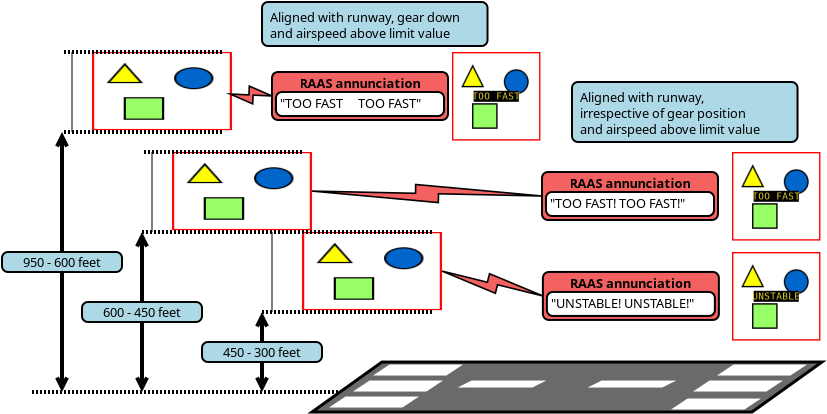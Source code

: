 <?xml version="1.0" encoding="UTF-8"?>
<dia:diagram xmlns:dia="http://www.lysator.liu.se/~alla/dia/">
  <dia:layer name="Background" visible="true" active="true">
    <dia:object type="Standard - Image" version="0" id="O0">
      <dia:attribute name="obj_pos">
        <dia:point val="22,25.5"/>
      </dia:attribute>
      <dia:attribute name="obj_bb">
        <dia:rectangle val="21.9,25.4;29.1,29.508"/>
      </dia:attribute>
      <dia:attribute name="elem_corner">
        <dia:point val="22,25.5"/>
      </dia:attribute>
      <dia:attribute name="elem_width">
        <dia:real val="7"/>
      </dia:attribute>
      <dia:attribute name="elem_height">
        <dia:real val="3.908"/>
      </dia:attribute>
      <dia:attribute name="border_width">
        <dia:real val="0.2"/>
      </dia:attribute>
      <dia:attribute name="line_style">
        <dia:enum val="1"/>
      </dia:attribute>
      <dia:attribute name="draw_border">
        <dia:boolean val="false"/>
      </dia:attribute>
      <dia:attribute name="keep_aspect">
        <dia:boolean val="true"/>
      </dia:attribute>
      <dia:attribute name="file">
        <dia:string>#airplane_landing.png#</dia:string>
      </dia:attribute>
    </dia:object>
    <dia:object type="Network - WAN Link" version="1" id="O1">
      <dia:attribute name="obj_pos">
        <dia:point val="29,27.454"/>
      </dia:attribute>
      <dia:attribute name="obj_bb">
        <dia:rectangle val="29,27.454;34.044,28.698"/>
      </dia:attribute>
      <dia:attribute name="conn_endpoints">
        <dia:point val="29,27.454"/>
        <dia:point val="34.044,28.698"/>
      </dia:attribute>
      <dia:attribute name="width">
        <dia:real val="1"/>
      </dia:attribute>
      <dia:attribute name="line_color">
        <dia:color val="#000000"/>
      </dia:attribute>
      <dia:attribute name="fill_color">
        <dia:color val="#f46161"/>
      </dia:attribute>
      <dia:connections>
        <dia:connection handle="0" to="O0" connection="4"/>
        <dia:connection handle="1" to="O25" connection="3"/>
      </dia:connections>
    </dia:object>
    <dia:object type="Standard - Line" version="0" id="O2">
      <dia:attribute name="obj_pos">
        <dia:point val="28.5,29.5"/>
      </dia:attribute>
      <dia:attribute name="obj_bb">
        <dia:rectangle val="19.9,29.4;28.6,29.6"/>
      </dia:attribute>
      <dia:attribute name="conn_endpoints">
        <dia:point val="28.5,29.5"/>
        <dia:point val="20,29.5"/>
      </dia:attribute>
      <dia:attribute name="numcp">
        <dia:int val="1"/>
      </dia:attribute>
      <dia:attribute name="line_width">
        <dia:real val="0.2"/>
      </dia:attribute>
      <dia:attribute name="line_style">
        <dia:enum val="4"/>
      </dia:attribute>
    </dia:object>
    <dia:object type="Standard - Line" version="0" id="O3">
      <dia:attribute name="obj_pos">
        <dia:point val="24,33.5"/>
      </dia:attribute>
      <dia:attribute name="obj_bb">
        <dia:rectangle val="8.4,33.4;24.1,33.6"/>
      </dia:attribute>
      <dia:attribute name="conn_endpoints">
        <dia:point val="24,33.5"/>
        <dia:point val="8.5,33.5"/>
      </dia:attribute>
      <dia:attribute name="numcp">
        <dia:int val="1"/>
      </dia:attribute>
      <dia:attribute name="line_width">
        <dia:real val="0.2"/>
      </dia:attribute>
      <dia:attribute name="line_style">
        <dia:enum val="4"/>
      </dia:attribute>
    </dia:object>
    <dia:object type="Standard - Line" version="0" id="O4">
      <dia:attribute name="obj_pos">
        <dia:point val="20,29.5"/>
      </dia:attribute>
      <dia:attribute name="obj_bb">
        <dia:rectangle val="19.588,29.4;20.412,33.6"/>
      </dia:attribute>
      <dia:attribute name="conn_endpoints">
        <dia:point val="20,29.5"/>
        <dia:point val="20,33.5"/>
      </dia:attribute>
      <dia:attribute name="numcp">
        <dia:int val="1"/>
      </dia:attribute>
      <dia:attribute name="line_width">
        <dia:real val="0.2"/>
      </dia:attribute>
      <dia:attribute name="start_arrow">
        <dia:enum val="1"/>
      </dia:attribute>
      <dia:attribute name="start_arrow_length">
        <dia:real val="0.5"/>
      </dia:attribute>
      <dia:attribute name="start_arrow_width">
        <dia:real val="0.5"/>
      </dia:attribute>
      <dia:attribute name="end_arrow">
        <dia:enum val="1"/>
      </dia:attribute>
      <dia:attribute name="end_arrow_length">
        <dia:real val="0.5"/>
      </dia:attribute>
      <dia:attribute name="end_arrow_width">
        <dia:real val="0.5"/>
      </dia:attribute>
    </dia:object>
    <dia:object type="Standard - Line" version="0" id="O5">
      <dia:attribute name="obj_pos">
        <dia:point val="28.5,25.5"/>
      </dia:attribute>
      <dia:attribute name="obj_bb">
        <dia:rectangle val="13.9,25.4;28.6,25.6"/>
      </dia:attribute>
      <dia:attribute name="conn_endpoints">
        <dia:point val="28.5,25.5"/>
        <dia:point val="14,25.5"/>
      </dia:attribute>
      <dia:attribute name="numcp">
        <dia:int val="1"/>
      </dia:attribute>
      <dia:attribute name="line_width">
        <dia:real val="0.2"/>
      </dia:attribute>
      <dia:attribute name="line_style">
        <dia:enum val="4"/>
      </dia:attribute>
    </dia:object>
    <dia:object type="Standard - Line" version="0" id="O6">
      <dia:attribute name="obj_pos">
        <dia:point val="20.5,25.5"/>
      </dia:attribute>
      <dia:attribute name="obj_bb">
        <dia:rectangle val="20.475,25.475;20.525,29.525"/>
      </dia:attribute>
      <dia:attribute name="conn_endpoints">
        <dia:point val="20.5,25.5"/>
        <dia:point val="20.5,29.5"/>
      </dia:attribute>
      <dia:attribute name="numcp">
        <dia:int val="1"/>
      </dia:attribute>
      <dia:attribute name="line_width">
        <dia:real val="0.05"/>
      </dia:attribute>
    </dia:object>
    <dia:object type="Standard - Image" version="0" id="O7">
      <dia:attribute name="obj_pos">
        <dia:point val="15.5,21.5"/>
      </dia:attribute>
      <dia:attribute name="obj_bb">
        <dia:rectangle val="15.4,21.4;22.6,25.508"/>
      </dia:attribute>
      <dia:attribute name="elem_corner">
        <dia:point val="15.5,21.5"/>
      </dia:attribute>
      <dia:attribute name="elem_width">
        <dia:real val="7"/>
      </dia:attribute>
      <dia:attribute name="elem_height">
        <dia:real val="3.908"/>
      </dia:attribute>
      <dia:attribute name="border_width">
        <dia:real val="0.2"/>
      </dia:attribute>
      <dia:attribute name="line_style">
        <dia:enum val="1"/>
      </dia:attribute>
      <dia:attribute name="dashlength">
        <dia:real val="0"/>
      </dia:attribute>
      <dia:attribute name="draw_border">
        <dia:boolean val="false"/>
      </dia:attribute>
      <dia:attribute name="keep_aspect">
        <dia:boolean val="true"/>
      </dia:attribute>
      <dia:attribute name="file">
        <dia:string>#airplane_landing.png#</dia:string>
      </dia:attribute>
    </dia:object>
    <dia:object type="Standard - Line" version="0" id="O8">
      <dia:attribute name="obj_pos">
        <dia:point val="22,21.5"/>
      </dia:attribute>
      <dia:attribute name="obj_bb">
        <dia:rectangle val="13.9,21.4;22.1,21.6"/>
      </dia:attribute>
      <dia:attribute name="conn_endpoints">
        <dia:point val="22,21.5"/>
        <dia:point val="14,21.5"/>
      </dia:attribute>
      <dia:attribute name="numcp">
        <dia:int val="1"/>
      </dia:attribute>
      <dia:attribute name="line_width">
        <dia:real val="0.2"/>
      </dia:attribute>
      <dia:attribute name="line_style">
        <dia:enum val="4"/>
      </dia:attribute>
    </dia:object>
    <dia:object type="Standard - Line" version="0" id="O9">
      <dia:attribute name="obj_pos">
        <dia:point val="14,25.5"/>
      </dia:attribute>
      <dia:attribute name="obj_bb">
        <dia:rectangle val="13.588,25.4;14.412,33.6"/>
      </dia:attribute>
      <dia:attribute name="conn_endpoints">
        <dia:point val="14,25.5"/>
        <dia:point val="14,33.5"/>
      </dia:attribute>
      <dia:attribute name="numcp">
        <dia:int val="1"/>
      </dia:attribute>
      <dia:attribute name="line_width">
        <dia:real val="0.2"/>
      </dia:attribute>
      <dia:attribute name="start_arrow">
        <dia:enum val="1"/>
      </dia:attribute>
      <dia:attribute name="start_arrow_length">
        <dia:real val="0.5"/>
      </dia:attribute>
      <dia:attribute name="start_arrow_width">
        <dia:real val="0.5"/>
      </dia:attribute>
      <dia:attribute name="end_arrow">
        <dia:enum val="1"/>
      </dia:attribute>
      <dia:attribute name="end_arrow_length">
        <dia:real val="0.5"/>
      </dia:attribute>
      <dia:attribute name="end_arrow_width">
        <dia:real val="0.5"/>
      </dia:attribute>
    </dia:object>
    <dia:object type="Standard - Line" version="0" id="O10">
      <dia:attribute name="obj_pos">
        <dia:point val="14.5,21.5"/>
      </dia:attribute>
      <dia:attribute name="obj_bb">
        <dia:rectangle val="14.475,21.475;14.525,25.525"/>
      </dia:attribute>
      <dia:attribute name="conn_endpoints">
        <dia:point val="14.5,21.5"/>
        <dia:point val="14.5,25.5"/>
      </dia:attribute>
      <dia:attribute name="numcp">
        <dia:int val="1"/>
      </dia:attribute>
      <dia:attribute name="line_width">
        <dia:real val="0.05"/>
      </dia:attribute>
    </dia:object>
    <dia:object type="Standard - Image" version="0" id="O11">
      <dia:attribute name="obj_pos">
        <dia:point val="11.5,16.5"/>
      </dia:attribute>
      <dia:attribute name="obj_bb">
        <dia:rectangle val="11.4,16.4;18.6,20.508"/>
      </dia:attribute>
      <dia:attribute name="elem_corner">
        <dia:point val="11.5,16.5"/>
      </dia:attribute>
      <dia:attribute name="elem_width">
        <dia:real val="7"/>
      </dia:attribute>
      <dia:attribute name="elem_height">
        <dia:real val="3.908"/>
      </dia:attribute>
      <dia:attribute name="border_width">
        <dia:real val="0.2"/>
      </dia:attribute>
      <dia:attribute name="line_style">
        <dia:enum val="1"/>
      </dia:attribute>
      <dia:attribute name="dashlength">
        <dia:real val="0"/>
      </dia:attribute>
      <dia:attribute name="draw_border">
        <dia:boolean val="false"/>
      </dia:attribute>
      <dia:attribute name="keep_aspect">
        <dia:boolean val="true"/>
      </dia:attribute>
      <dia:attribute name="file">
        <dia:string>#airplane_landing.png#</dia:string>
      </dia:attribute>
    </dia:object>
    <dia:object type="Standard - Line" version="0" id="O12">
      <dia:attribute name="obj_pos">
        <dia:point val="18,16.5"/>
      </dia:attribute>
      <dia:attribute name="obj_bb">
        <dia:rectangle val="9.9,16.4;18.1,16.6"/>
      </dia:attribute>
      <dia:attribute name="conn_endpoints">
        <dia:point val="18,16.5"/>
        <dia:point val="10,16.5"/>
      </dia:attribute>
      <dia:attribute name="numcp">
        <dia:int val="1"/>
      </dia:attribute>
      <dia:attribute name="line_width">
        <dia:real val="0.2"/>
      </dia:attribute>
      <dia:attribute name="line_style">
        <dia:enum val="4"/>
      </dia:attribute>
    </dia:object>
    <dia:object type="Standard - Line" version="0" id="O13">
      <dia:attribute name="obj_pos">
        <dia:point val="10.5,16.5"/>
      </dia:attribute>
      <dia:attribute name="obj_bb">
        <dia:rectangle val="10.475,16.475;10.525,20.525"/>
      </dia:attribute>
      <dia:attribute name="conn_endpoints">
        <dia:point val="10.5,16.5"/>
        <dia:point val="10.5,20.5"/>
      </dia:attribute>
      <dia:attribute name="numcp">
        <dia:int val="1"/>
      </dia:attribute>
      <dia:attribute name="line_width">
        <dia:real val="0.05"/>
      </dia:attribute>
    </dia:object>
    <dia:object type="Standard - Line" version="0" id="O14">
      <dia:attribute name="obj_pos">
        <dia:point val="18,20.5"/>
      </dia:attribute>
      <dia:attribute name="obj_bb">
        <dia:rectangle val="9.9,20.4;18.1,20.6"/>
      </dia:attribute>
      <dia:attribute name="conn_endpoints">
        <dia:point val="18,20.5"/>
        <dia:point val="10,20.5"/>
      </dia:attribute>
      <dia:attribute name="numcp">
        <dia:int val="1"/>
      </dia:attribute>
      <dia:attribute name="line_width">
        <dia:real val="0.2"/>
      </dia:attribute>
      <dia:attribute name="line_style">
        <dia:enum val="4"/>
      </dia:attribute>
    </dia:object>
    <dia:object type="Standard - Line" version="0" id="O15">
      <dia:attribute name="obj_pos">
        <dia:point val="10,20.5"/>
      </dia:attribute>
      <dia:attribute name="obj_bb">
        <dia:rectangle val="9.588,20.4;10.412,33.6"/>
      </dia:attribute>
      <dia:attribute name="conn_endpoints">
        <dia:point val="10,20.5"/>
        <dia:point val="10,33.5"/>
      </dia:attribute>
      <dia:attribute name="numcp">
        <dia:int val="1"/>
      </dia:attribute>
      <dia:attribute name="line_width">
        <dia:real val="0.2"/>
      </dia:attribute>
      <dia:attribute name="start_arrow">
        <dia:enum val="1"/>
      </dia:attribute>
      <dia:attribute name="start_arrow_length">
        <dia:real val="0.5"/>
      </dia:attribute>
      <dia:attribute name="start_arrow_width">
        <dia:real val="0.5"/>
      </dia:attribute>
      <dia:attribute name="end_arrow">
        <dia:enum val="1"/>
      </dia:attribute>
      <dia:attribute name="end_arrow_length">
        <dia:real val="0.5"/>
      </dia:attribute>
      <dia:attribute name="end_arrow_width">
        <dia:real val="0.5"/>
      </dia:attribute>
    </dia:object>
    <dia:group>
      <dia:object type="Standard - Polygon" version="0" id="O16">
        <dia:attribute name="obj_pos">
          <dia:point val="26,32"/>
        </dia:attribute>
        <dia:attribute name="obj_bb">
          <dia:rectangle val="22.266,31.925;48.234,34.575"/>
        </dia:attribute>
        <dia:attribute name="poly_points">
          <dia:point val="26,32"/>
          <dia:point val="48,32"/>
          <dia:point val="44.5,34.5"/>
          <dia:point val="22.5,34.5"/>
        </dia:attribute>
        <dia:attribute name="line_width">
          <dia:real val="0.15"/>
        </dia:attribute>
        <dia:attribute name="inner_color">
          <dia:color val="#696a6c"/>
        </dia:attribute>
        <dia:attribute name="show_background">
          <dia:boolean val="true"/>
        </dia:attribute>
      </dia:object>
      <dia:object type="Standard - Polygon" version="0" id="O17">
        <dia:attribute name="obj_pos">
          <dia:point val="24.2,33.8"/>
        </dia:attribute>
        <dia:attribute name="obj_bb">
          <dia:rectangle val="23.352,33.725;27.848,34.275"/>
        </dia:attribute>
        <dia:attribute name="poly_points">
          <dia:point val="24.2,33.8"/>
          <dia:point val="27.6,33.8"/>
          <dia:point val="27,34.2"/>
          <dia:point val="23.6,34.2"/>
        </dia:attribute>
        <dia:attribute name="line_color">
          <dia:color val="#ffffff"/>
        </dia:attribute>
        <dia:attribute name="line_width">
          <dia:real val="0.15"/>
        </dia:attribute>
        <dia:attribute name="show_background">
          <dia:boolean val="true"/>
        </dia:attribute>
      </dia:object>
      <dia:object type="Standard - Polygon" version="0" id="O18">
        <dia:attribute name="obj_pos">
          <dia:point val="26.4,32.2"/>
        </dia:attribute>
        <dia:attribute name="obj_bb">
          <dia:rectangle val="25.552,32.125;30.048,32.675"/>
        </dia:attribute>
        <dia:attribute name="poly_points">
          <dia:point val="26.4,32.2"/>
          <dia:point val="29.8,32.2"/>
          <dia:point val="29.2,32.6"/>
          <dia:point val="25.8,32.6"/>
        </dia:attribute>
        <dia:attribute name="line_color">
          <dia:color val="#ffffff"/>
        </dia:attribute>
        <dia:attribute name="line_width">
          <dia:real val="0.15"/>
        </dia:attribute>
        <dia:attribute name="show_background">
          <dia:boolean val="true"/>
        </dia:attribute>
      </dia:object>
      <dia:object type="Standard - Polygon" version="0" id="O19">
        <dia:attribute name="obj_pos">
          <dia:point val="30.5,33"/>
        </dia:attribute>
        <dia:attribute name="obj_bb">
          <dia:rectangle val="29.782,32.925;34.218,33.275"/>
        </dia:attribute>
        <dia:attribute name="poly_points">
          <dia:point val="30.5,33"/>
          <dia:point val="33.9,33"/>
          <dia:point val="33.5,33.2"/>
          <dia:point val="30.1,33.2"/>
        </dia:attribute>
        <dia:attribute name="line_color">
          <dia:color val="#ffffff"/>
        </dia:attribute>
        <dia:attribute name="line_width">
          <dia:real val="0.15"/>
        </dia:attribute>
        <dia:attribute name="show_background">
          <dia:boolean val="true"/>
        </dia:attribute>
      </dia:object>
      <dia:object type="Standard - Polygon" version="0" id="O20">
        <dia:attribute name="obj_pos">
          <dia:point val="37,33"/>
        </dia:attribute>
        <dia:attribute name="obj_bb">
          <dia:rectangle val="36.282,32.925;40.718,33.275"/>
        </dia:attribute>
        <dia:attribute name="poly_points">
          <dia:point val="37,33"/>
          <dia:point val="40.4,33"/>
          <dia:point val="40,33.2"/>
          <dia:point val="36.6,33.2"/>
        </dia:attribute>
        <dia:attribute name="line_color">
          <dia:color val="#ffffff"/>
        </dia:attribute>
        <dia:attribute name="line_width">
          <dia:real val="0.15"/>
        </dia:attribute>
        <dia:attribute name="show_background">
          <dia:boolean val="true"/>
        </dia:attribute>
      </dia:object>
      <dia:object type="Standard - Polygon" version="0" id="O21">
        <dia:attribute name="obj_pos">
          <dia:point val="41.3,33.9"/>
        </dia:attribute>
        <dia:attribute name="obj_bb">
          <dia:rectangle val="40.452,33.825;44.948,34.375"/>
        </dia:attribute>
        <dia:attribute name="poly_points">
          <dia:point val="41.3,33.9"/>
          <dia:point val="44.7,33.9"/>
          <dia:point val="44.1,34.3"/>
          <dia:point val="40.7,34.3"/>
        </dia:attribute>
        <dia:attribute name="line_color">
          <dia:color val="#ffffff"/>
        </dia:attribute>
        <dia:attribute name="line_width">
          <dia:real val="0.15"/>
        </dia:attribute>
        <dia:attribute name="show_background">
          <dia:boolean val="true"/>
        </dia:attribute>
      </dia:object>
      <dia:object type="Standard - Polygon" version="0" id="O22">
        <dia:attribute name="obj_pos">
          <dia:point val="43.6,32.2"/>
        </dia:attribute>
        <dia:attribute name="obj_bb">
          <dia:rectangle val="42.752,32.125;47.248,32.675"/>
        </dia:attribute>
        <dia:attribute name="poly_points">
          <dia:point val="43.6,32.2"/>
          <dia:point val="47,32.2"/>
          <dia:point val="46.4,32.6"/>
          <dia:point val="43,32.6"/>
        </dia:attribute>
        <dia:attribute name="line_color">
          <dia:color val="#ffffff"/>
        </dia:attribute>
        <dia:attribute name="line_width">
          <dia:real val="0.15"/>
        </dia:attribute>
        <dia:attribute name="show_background">
          <dia:boolean val="true"/>
        </dia:attribute>
      </dia:object>
      <dia:object type="Standard - Polygon" version="0" id="O23">
        <dia:attribute name="obj_pos">
          <dia:point val="25.4,33"/>
        </dia:attribute>
        <dia:attribute name="obj_bb">
          <dia:rectangle val="24.552,32.925;29.048,33.475"/>
        </dia:attribute>
        <dia:attribute name="poly_points">
          <dia:point val="25.4,33"/>
          <dia:point val="28.8,33"/>
          <dia:point val="28.2,33.4"/>
          <dia:point val="24.8,33.4"/>
        </dia:attribute>
        <dia:attribute name="line_color">
          <dia:color val="#ffffff"/>
        </dia:attribute>
        <dia:attribute name="line_width">
          <dia:real val="0.15"/>
        </dia:attribute>
        <dia:attribute name="show_background">
          <dia:boolean val="true"/>
        </dia:attribute>
      </dia:object>
      <dia:object type="Standard - Polygon" version="0" id="O24">
        <dia:attribute name="obj_pos">
          <dia:point val="42.4,33"/>
        </dia:attribute>
        <dia:attribute name="obj_bb">
          <dia:rectangle val="41.552,32.925;46.048,33.475"/>
        </dia:attribute>
        <dia:attribute name="poly_points">
          <dia:point val="42.4,33"/>
          <dia:point val="45.8,33"/>
          <dia:point val="45.2,33.4"/>
          <dia:point val="41.8,33.4"/>
        </dia:attribute>
        <dia:attribute name="line_color">
          <dia:color val="#ffffff"/>
        </dia:attribute>
        <dia:attribute name="line_width">
          <dia:real val="0.15"/>
        </dia:attribute>
        <dia:attribute name="show_background">
          <dia:boolean val="true"/>
        </dia:attribute>
      </dia:object>
    </dia:group>
    <dia:group>
      <dia:object type="Standard - Box" version="0" id="O25">
        <dia:attribute name="obj_pos">
          <dia:point val="34.044,27.498"/>
        </dia:attribute>
        <dia:attribute name="obj_bb">
          <dia:rectangle val="33.994,27.448;42.894,29.948"/>
        </dia:attribute>
        <dia:attribute name="elem_corner">
          <dia:point val="34.044,27.498"/>
        </dia:attribute>
        <dia:attribute name="elem_width">
          <dia:real val="8.8"/>
        </dia:attribute>
        <dia:attribute name="elem_height">
          <dia:real val="2.4"/>
        </dia:attribute>
        <dia:attribute name="border_width">
          <dia:real val="0.1"/>
        </dia:attribute>
        <dia:attribute name="inner_color">
          <dia:color val="#f46161"/>
        </dia:attribute>
        <dia:attribute name="show_background">
          <dia:boolean val="true"/>
        </dia:attribute>
        <dia:attribute name="corner_radius">
          <dia:real val="0.3"/>
        </dia:attribute>
      </dia:object>
      <dia:object type="Standard - Text" version="1" id="O26">
        <dia:attribute name="obj_pos">
          <dia:point val="38.444,28.298"/>
        </dia:attribute>
        <dia:attribute name="obj_bb">
          <dia:rectangle val="35.009,27.703;41.879,28.448"/>
        </dia:attribute>
        <dia:attribute name="text">
          <dia:composite type="text">
            <dia:attribute name="string">
              <dia:string>#RAAS annunciation#</dia:string>
            </dia:attribute>
            <dia:attribute name="font">
              <dia:font family="sans" style="80" name="Helvetica-Bold"/>
            </dia:attribute>
            <dia:attribute name="height">
              <dia:real val="0.8"/>
            </dia:attribute>
            <dia:attribute name="pos">
              <dia:point val="38.444,28.298"/>
            </dia:attribute>
            <dia:attribute name="color">
              <dia:color val="#000000"/>
            </dia:attribute>
            <dia:attribute name="alignment">
              <dia:enum val="1"/>
            </dia:attribute>
          </dia:composite>
        </dia:attribute>
        <dia:attribute name="valign">
          <dia:enum val="3"/>
        </dia:attribute>
      </dia:object>
      <dia:object type="Standard - Box" version="0" id="O27">
        <dia:attribute name="obj_pos">
          <dia:point val="34.244,28.498"/>
        </dia:attribute>
        <dia:attribute name="obj_bb">
          <dia:rectangle val="34.194,28.448;42.694,29.748"/>
        </dia:attribute>
        <dia:attribute name="elem_corner">
          <dia:point val="34.244,28.498"/>
        </dia:attribute>
        <dia:attribute name="elem_width">
          <dia:real val="8.4"/>
        </dia:attribute>
        <dia:attribute name="elem_height">
          <dia:real val="1.2"/>
        </dia:attribute>
        <dia:attribute name="border_width">
          <dia:real val="0.1"/>
        </dia:attribute>
        <dia:attribute name="show_background">
          <dia:boolean val="true"/>
        </dia:attribute>
        <dia:attribute name="corner_radius">
          <dia:real val="0.3"/>
        </dia:attribute>
      </dia:object>
      <dia:object type="Standard - Text" version="1" id="O28">
        <dia:attribute name="obj_pos">
          <dia:point val="34.444,29.298"/>
        </dia:attribute>
        <dia:attribute name="obj_bb">
          <dia:rectangle val="34.444,28.703;42.422,29.448"/>
        </dia:attribute>
        <dia:attribute name="text">
          <dia:composite type="text">
            <dia:attribute name="string">
              <dia:string>#"UNSTABLE! UNSTABLE!"#</dia:string>
            </dia:attribute>
            <dia:attribute name="font">
              <dia:font family="sans" style="0" name="Helvetica"/>
            </dia:attribute>
            <dia:attribute name="height">
              <dia:real val="0.8"/>
            </dia:attribute>
            <dia:attribute name="pos">
              <dia:point val="34.444,29.298"/>
            </dia:attribute>
            <dia:attribute name="color">
              <dia:color val="#000000"/>
            </dia:attribute>
            <dia:attribute name="alignment">
              <dia:enum val="0"/>
            </dia:attribute>
          </dia:composite>
        </dia:attribute>
        <dia:attribute name="valign">
          <dia:enum val="3"/>
        </dia:attribute>
      </dia:object>
    </dia:group>
    <dia:object type="Network - WAN Link" version="1" id="O29">
      <dia:attribute name="obj_pos">
        <dia:point val="22.5,23.454"/>
      </dia:attribute>
      <dia:attribute name="obj_bb">
        <dia:rectangle val="22.5,23.125;34,24.029"/>
      </dia:attribute>
      <dia:attribute name="conn_endpoints">
        <dia:point val="22.5,23.454"/>
        <dia:point val="34,23.7"/>
      </dia:attribute>
      <dia:attribute name="width">
        <dia:real val="1"/>
      </dia:attribute>
      <dia:attribute name="line_color">
        <dia:color val="#000000"/>
      </dia:attribute>
      <dia:attribute name="fill_color">
        <dia:color val="#f46161"/>
      </dia:attribute>
      <dia:connections>
        <dia:connection handle="0" to="O7" connection="4"/>
        <dia:connection handle="1" to="O43" connection="3"/>
      </dia:connections>
    </dia:object>
    <dia:object type="Network - WAN Link" version="1" id="O30">
      <dia:attribute name="obj_pos">
        <dia:point val="18.4,18.6"/>
      </dia:attribute>
      <dia:attribute name="obj_bb">
        <dia:rectangle val="18.4,18.206;20.5,19.095"/>
      </dia:attribute>
      <dia:attribute name="conn_endpoints">
        <dia:point val="18.4,18.6"/>
        <dia:point val="20.5,18.7"/>
      </dia:attribute>
      <dia:attribute name="width">
        <dia:real val="1"/>
      </dia:attribute>
      <dia:attribute name="line_color">
        <dia:color val="#000000"/>
      </dia:attribute>
      <dia:attribute name="fill_color">
        <dia:color val="#f46161"/>
      </dia:attribute>
      <dia:connections>
        <dia:connection handle="1" to="O39" connection="3"/>
      </dia:connections>
    </dia:object>
    <dia:group>
      <dia:object type="Standard - Box" version="0" id="O31">
        <dia:attribute name="obj_pos">
          <dia:point val="7,26.5"/>
        </dia:attribute>
        <dia:attribute name="obj_bb">
          <dia:rectangle val="6.95,26.45;13.05,27.55"/>
        </dia:attribute>
        <dia:attribute name="elem_corner">
          <dia:point val="7,26.5"/>
        </dia:attribute>
        <dia:attribute name="elem_width">
          <dia:real val="6"/>
        </dia:attribute>
        <dia:attribute name="elem_height">
          <dia:real val="1"/>
        </dia:attribute>
        <dia:attribute name="border_width">
          <dia:real val="0.1"/>
        </dia:attribute>
        <dia:attribute name="inner_color">
          <dia:color val="#add8e6"/>
        </dia:attribute>
        <dia:attribute name="show_background">
          <dia:boolean val="true"/>
        </dia:attribute>
        <dia:attribute name="corner_radius">
          <dia:real val="0.3"/>
        </dia:attribute>
      </dia:object>
      <dia:object type="Standard - Text" version="1" id="O32">
        <dia:attribute name="obj_pos">
          <dia:point val="10,27"/>
        </dia:attribute>
        <dia:attribute name="obj_bb">
          <dia:rectangle val="7.726,26.628;12.274,27.372"/>
        </dia:attribute>
        <dia:attribute name="text">
          <dia:composite type="text">
            <dia:attribute name="string">
              <dia:string>#950 - 600 feet#</dia:string>
            </dia:attribute>
            <dia:attribute name="font">
              <dia:font family="sans" style="0" name="Helvetica"/>
            </dia:attribute>
            <dia:attribute name="height">
              <dia:real val="0.8"/>
            </dia:attribute>
            <dia:attribute name="pos">
              <dia:point val="10,27.223"/>
            </dia:attribute>
            <dia:attribute name="color">
              <dia:color val="#000000"/>
            </dia:attribute>
            <dia:attribute name="alignment">
              <dia:enum val="1"/>
            </dia:attribute>
          </dia:composite>
        </dia:attribute>
        <dia:attribute name="valign">
          <dia:enum val="2"/>
        </dia:attribute>
        <dia:connections>
          <dia:connection handle="0" to="O31" connection="8"/>
        </dia:connections>
      </dia:object>
    </dia:group>
    <dia:group>
      <dia:object type="Standard - Box" version="0" id="O33">
        <dia:attribute name="obj_pos">
          <dia:point val="11,29"/>
        </dia:attribute>
        <dia:attribute name="obj_bb">
          <dia:rectangle val="10.95,28.95;17.05,30.05"/>
        </dia:attribute>
        <dia:attribute name="elem_corner">
          <dia:point val="11,29"/>
        </dia:attribute>
        <dia:attribute name="elem_width">
          <dia:real val="6"/>
        </dia:attribute>
        <dia:attribute name="elem_height">
          <dia:real val="1"/>
        </dia:attribute>
        <dia:attribute name="border_width">
          <dia:real val="0.1"/>
        </dia:attribute>
        <dia:attribute name="inner_color">
          <dia:color val="#add8e6"/>
        </dia:attribute>
        <dia:attribute name="show_background">
          <dia:boolean val="true"/>
        </dia:attribute>
        <dia:attribute name="corner_radius">
          <dia:real val="0.3"/>
        </dia:attribute>
      </dia:object>
      <dia:object type="Standard - Text" version="1" id="O34">
        <dia:attribute name="obj_pos">
          <dia:point val="14,29.5"/>
        </dia:attribute>
        <dia:attribute name="obj_bb">
          <dia:rectangle val="11.726,29.128;16.274,29.872"/>
        </dia:attribute>
        <dia:attribute name="text">
          <dia:composite type="text">
            <dia:attribute name="string">
              <dia:string>#600 - 450 feet#</dia:string>
            </dia:attribute>
            <dia:attribute name="font">
              <dia:font family="sans" style="0" name="Helvetica"/>
            </dia:attribute>
            <dia:attribute name="height">
              <dia:real val="0.8"/>
            </dia:attribute>
            <dia:attribute name="pos">
              <dia:point val="14,29.723"/>
            </dia:attribute>
            <dia:attribute name="color">
              <dia:color val="#000000"/>
            </dia:attribute>
            <dia:attribute name="alignment">
              <dia:enum val="1"/>
            </dia:attribute>
          </dia:composite>
        </dia:attribute>
        <dia:attribute name="valign">
          <dia:enum val="2"/>
        </dia:attribute>
        <dia:connections>
          <dia:connection handle="0" to="O33" connection="8"/>
        </dia:connections>
      </dia:object>
    </dia:group>
    <dia:group>
      <dia:object type="Standard - Box" version="0" id="O35">
        <dia:attribute name="obj_pos">
          <dia:point val="17,31"/>
        </dia:attribute>
        <dia:attribute name="obj_bb">
          <dia:rectangle val="16.95,30.95;23.05,32.05"/>
        </dia:attribute>
        <dia:attribute name="elem_corner">
          <dia:point val="17,31"/>
        </dia:attribute>
        <dia:attribute name="elem_width">
          <dia:real val="6"/>
        </dia:attribute>
        <dia:attribute name="elem_height">
          <dia:real val="1"/>
        </dia:attribute>
        <dia:attribute name="border_width">
          <dia:real val="0.1"/>
        </dia:attribute>
        <dia:attribute name="inner_color">
          <dia:color val="#add8e6"/>
        </dia:attribute>
        <dia:attribute name="show_background">
          <dia:boolean val="true"/>
        </dia:attribute>
        <dia:attribute name="corner_radius">
          <dia:real val="0.3"/>
        </dia:attribute>
      </dia:object>
      <dia:object type="Standard - Text" version="1" id="O36">
        <dia:attribute name="obj_pos">
          <dia:point val="20,31.5"/>
        </dia:attribute>
        <dia:attribute name="obj_bb">
          <dia:rectangle val="17.726,31.128;22.274,31.872"/>
        </dia:attribute>
        <dia:attribute name="text">
          <dia:composite type="text">
            <dia:attribute name="string">
              <dia:string>#450 - 300 feet#</dia:string>
            </dia:attribute>
            <dia:attribute name="font">
              <dia:font family="sans" style="0" name="Helvetica"/>
            </dia:attribute>
            <dia:attribute name="height">
              <dia:real val="0.8"/>
            </dia:attribute>
            <dia:attribute name="pos">
              <dia:point val="20,31.723"/>
            </dia:attribute>
            <dia:attribute name="color">
              <dia:color val="#000000"/>
            </dia:attribute>
            <dia:attribute name="alignment">
              <dia:enum val="1"/>
            </dia:attribute>
          </dia:composite>
        </dia:attribute>
        <dia:attribute name="valign">
          <dia:enum val="2"/>
        </dia:attribute>
        <dia:connections>
          <dia:connection handle="0" to="O35" connection="8"/>
        </dia:connections>
      </dia:object>
    </dia:group>
    <dia:group>
      <dia:object type="Standard - Image" version="0" id="O37">
        <dia:attribute name="obj_pos">
          <dia:point val="43.5,26.5"/>
        </dia:attribute>
        <dia:attribute name="obj_bb">
          <dia:rectangle val="43.475,26.475;47.947,30.954"/>
        </dia:attribute>
        <dia:attribute name="elem_corner">
          <dia:point val="43.5,26.5"/>
        </dia:attribute>
        <dia:attribute name="elem_width">
          <dia:real val="4.422"/>
        </dia:attribute>
        <dia:attribute name="elem_height">
          <dia:real val="4.429"/>
        </dia:attribute>
        <dia:attribute name="border_width">
          <dia:real val="0.05"/>
        </dia:attribute>
        <dia:attribute name="draw_border">
          <dia:boolean val="false"/>
        </dia:attribute>
        <dia:attribute name="keep_aspect">
          <dia:boolean val="true"/>
        </dia:attribute>
        <dia:attribute name="file">
          <dia:string>#ND.png#</dia:string>
        </dia:attribute>
      </dia:object>
      <dia:object type="Standard - Text" version="1" id="O38">
        <dia:attribute name="obj_pos">
          <dia:point val="45.711,28.715"/>
        </dia:attribute>
        <dia:attribute name="obj_bb">
          <dia:rectangle val="44.581,28.441;46.841,28.988"/>
        </dia:attribute>
        <dia:attribute name="text">
          <dia:composite type="text">
            <dia:attribute name="string">
              <dia:string>#UNSTABLE#</dia:string>
            </dia:attribute>
            <dia:attribute name="font">
              <dia:font family="monospace" style="0" name="Courier"/>
            </dia:attribute>
            <dia:attribute name="height">
              <dia:real val="0.588"/>
            </dia:attribute>
            <dia:attribute name="pos">
              <dia:point val="45.711,28.878"/>
            </dia:attribute>
            <dia:attribute name="color">
              <dia:color val="#e0cd26"/>
            </dia:attribute>
            <dia:attribute name="alignment">
              <dia:enum val="1"/>
            </dia:attribute>
          </dia:composite>
        </dia:attribute>
        <dia:attribute name="valign">
          <dia:enum val="2"/>
        </dia:attribute>
        <dia:attribute name="fill_color">
          <dia:color val="#000000"/>
        </dia:attribute>
        <dia:attribute name="show_background">
          <dia:boolean val="true"/>
        </dia:attribute>
        <dia:connections>
          <dia:connection handle="0" to="O37" connection="8"/>
        </dia:connections>
      </dia:object>
    </dia:group>
    <dia:group>
      <dia:object type="Standard - Box" version="0" id="O39">
        <dia:attribute name="obj_pos">
          <dia:point val="20.5,17.5"/>
        </dia:attribute>
        <dia:attribute name="obj_bb">
          <dia:rectangle val="20.45,17.45;29.35,19.95"/>
        </dia:attribute>
        <dia:attribute name="elem_corner">
          <dia:point val="20.5,17.5"/>
        </dia:attribute>
        <dia:attribute name="elem_width">
          <dia:real val="8.8"/>
        </dia:attribute>
        <dia:attribute name="elem_height">
          <dia:real val="2.4"/>
        </dia:attribute>
        <dia:attribute name="border_width">
          <dia:real val="0.1"/>
        </dia:attribute>
        <dia:attribute name="inner_color">
          <dia:color val="#f46161"/>
        </dia:attribute>
        <dia:attribute name="show_background">
          <dia:boolean val="true"/>
        </dia:attribute>
        <dia:attribute name="corner_radius">
          <dia:real val="0.3"/>
        </dia:attribute>
      </dia:object>
      <dia:object type="Standard - Text" version="1" id="O40">
        <dia:attribute name="obj_pos">
          <dia:point val="24.9,18.3"/>
        </dia:attribute>
        <dia:attribute name="obj_bb">
          <dia:rectangle val="21.465,17.705;28.335,18.45"/>
        </dia:attribute>
        <dia:attribute name="text">
          <dia:composite type="text">
            <dia:attribute name="string">
              <dia:string>#RAAS annunciation#</dia:string>
            </dia:attribute>
            <dia:attribute name="font">
              <dia:font family="sans" style="80" name="Helvetica-Bold"/>
            </dia:attribute>
            <dia:attribute name="height">
              <dia:real val="0.8"/>
            </dia:attribute>
            <dia:attribute name="pos">
              <dia:point val="24.9,18.3"/>
            </dia:attribute>
            <dia:attribute name="color">
              <dia:color val="#000000"/>
            </dia:attribute>
            <dia:attribute name="alignment">
              <dia:enum val="1"/>
            </dia:attribute>
          </dia:composite>
        </dia:attribute>
        <dia:attribute name="valign">
          <dia:enum val="3"/>
        </dia:attribute>
      </dia:object>
      <dia:object type="Standard - Box" version="0" id="O41">
        <dia:attribute name="obj_pos">
          <dia:point val="20.7,18.5"/>
        </dia:attribute>
        <dia:attribute name="obj_bb">
          <dia:rectangle val="20.65,18.45;29.15,19.75"/>
        </dia:attribute>
        <dia:attribute name="elem_corner">
          <dia:point val="20.7,18.5"/>
        </dia:attribute>
        <dia:attribute name="elem_width">
          <dia:real val="8.4"/>
        </dia:attribute>
        <dia:attribute name="elem_height">
          <dia:real val="1.2"/>
        </dia:attribute>
        <dia:attribute name="border_width">
          <dia:real val="0.1"/>
        </dia:attribute>
        <dia:attribute name="show_background">
          <dia:boolean val="true"/>
        </dia:attribute>
        <dia:attribute name="corner_radius">
          <dia:real val="0.3"/>
        </dia:attribute>
      </dia:object>
      <dia:object type="Standard - Text" version="1" id="O42">
        <dia:attribute name="obj_pos">
          <dia:point val="20.9,19.3"/>
        </dia:attribute>
        <dia:attribute name="obj_bb">
          <dia:rectangle val="20.9,18.705;28.797,19.45"/>
        </dia:attribute>
        <dia:attribute name="text">
          <dia:composite type="text">
            <dia:attribute name="string">
              <dia:string>#"TOO FAST     TOO FAST"#</dia:string>
            </dia:attribute>
            <dia:attribute name="font">
              <dia:font family="sans" style="0" name="Helvetica"/>
            </dia:attribute>
            <dia:attribute name="height">
              <dia:real val="0.8"/>
            </dia:attribute>
            <dia:attribute name="pos">
              <dia:point val="20.9,19.3"/>
            </dia:attribute>
            <dia:attribute name="color">
              <dia:color val="#000000"/>
            </dia:attribute>
            <dia:attribute name="alignment">
              <dia:enum val="0"/>
            </dia:attribute>
          </dia:composite>
        </dia:attribute>
        <dia:attribute name="valign">
          <dia:enum val="3"/>
        </dia:attribute>
      </dia:object>
    </dia:group>
    <dia:group>
      <dia:object type="Standard - Box" version="0" id="O43">
        <dia:attribute name="obj_pos">
          <dia:point val="34,22.5"/>
        </dia:attribute>
        <dia:attribute name="obj_bb">
          <dia:rectangle val="33.95,22.45;42.85,24.95"/>
        </dia:attribute>
        <dia:attribute name="elem_corner">
          <dia:point val="34,22.5"/>
        </dia:attribute>
        <dia:attribute name="elem_width">
          <dia:real val="8.8"/>
        </dia:attribute>
        <dia:attribute name="elem_height">
          <dia:real val="2.4"/>
        </dia:attribute>
        <dia:attribute name="border_width">
          <dia:real val="0.1"/>
        </dia:attribute>
        <dia:attribute name="inner_color">
          <dia:color val="#f46161"/>
        </dia:attribute>
        <dia:attribute name="show_background">
          <dia:boolean val="true"/>
        </dia:attribute>
        <dia:attribute name="corner_radius">
          <dia:real val="0.3"/>
        </dia:attribute>
      </dia:object>
      <dia:object type="Standard - Text" version="1" id="O44">
        <dia:attribute name="obj_pos">
          <dia:point val="38.4,23.3"/>
        </dia:attribute>
        <dia:attribute name="obj_bb">
          <dia:rectangle val="34.965,22.705;41.835,23.45"/>
        </dia:attribute>
        <dia:attribute name="text">
          <dia:composite type="text">
            <dia:attribute name="string">
              <dia:string>#RAAS annunciation#</dia:string>
            </dia:attribute>
            <dia:attribute name="font">
              <dia:font family="sans" style="80" name="Helvetica-Bold"/>
            </dia:attribute>
            <dia:attribute name="height">
              <dia:real val="0.8"/>
            </dia:attribute>
            <dia:attribute name="pos">
              <dia:point val="38.4,23.3"/>
            </dia:attribute>
            <dia:attribute name="color">
              <dia:color val="#000000"/>
            </dia:attribute>
            <dia:attribute name="alignment">
              <dia:enum val="1"/>
            </dia:attribute>
          </dia:composite>
        </dia:attribute>
        <dia:attribute name="valign">
          <dia:enum val="3"/>
        </dia:attribute>
      </dia:object>
      <dia:object type="Standard - Box" version="0" id="O45">
        <dia:attribute name="obj_pos">
          <dia:point val="34.2,23.5"/>
        </dia:attribute>
        <dia:attribute name="obj_bb">
          <dia:rectangle val="34.15,23.45;42.65,24.75"/>
        </dia:attribute>
        <dia:attribute name="elem_corner">
          <dia:point val="34.2,23.5"/>
        </dia:attribute>
        <dia:attribute name="elem_width">
          <dia:real val="8.4"/>
        </dia:attribute>
        <dia:attribute name="elem_height">
          <dia:real val="1.2"/>
        </dia:attribute>
        <dia:attribute name="border_width">
          <dia:real val="0.1"/>
        </dia:attribute>
        <dia:attribute name="show_background">
          <dia:boolean val="true"/>
        </dia:attribute>
        <dia:attribute name="corner_radius">
          <dia:real val="0.3"/>
        </dia:attribute>
      </dia:object>
      <dia:object type="Standard - Text" version="1" id="O46">
        <dia:attribute name="obj_pos">
          <dia:point val="34.4,24.3"/>
        </dia:attribute>
        <dia:attribute name="obj_bb">
          <dia:rectangle val="34.4,23.705;42.002,24.45"/>
        </dia:attribute>
        <dia:attribute name="text">
          <dia:composite type="text">
            <dia:attribute name="string">
              <dia:string>#"TOO FAST! TOO FAST!"#</dia:string>
            </dia:attribute>
            <dia:attribute name="font">
              <dia:font family="sans" style="0" name="Helvetica"/>
            </dia:attribute>
            <dia:attribute name="height">
              <dia:real val="0.8"/>
            </dia:attribute>
            <dia:attribute name="pos">
              <dia:point val="34.4,24.3"/>
            </dia:attribute>
            <dia:attribute name="color">
              <dia:color val="#000000"/>
            </dia:attribute>
            <dia:attribute name="alignment">
              <dia:enum val="0"/>
            </dia:attribute>
          </dia:composite>
        </dia:attribute>
        <dia:attribute name="valign">
          <dia:enum val="3"/>
        </dia:attribute>
      </dia:object>
    </dia:group>
    <dia:group>
      <dia:object type="Standard - Image" version="0" id="O47">
        <dia:attribute name="obj_pos">
          <dia:point val="43.5,21.5"/>
        </dia:attribute>
        <dia:attribute name="obj_bb">
          <dia:rectangle val="43.475,21.475;47.947,25.954"/>
        </dia:attribute>
        <dia:attribute name="elem_corner">
          <dia:point val="43.5,21.5"/>
        </dia:attribute>
        <dia:attribute name="elem_width">
          <dia:real val="4.422"/>
        </dia:attribute>
        <dia:attribute name="elem_height">
          <dia:real val="4.429"/>
        </dia:attribute>
        <dia:attribute name="border_width">
          <dia:real val="0.05"/>
        </dia:attribute>
        <dia:attribute name="draw_border">
          <dia:boolean val="false"/>
        </dia:attribute>
        <dia:attribute name="keep_aspect">
          <dia:boolean val="true"/>
        </dia:attribute>
        <dia:attribute name="file">
          <dia:string>#ND.png#</dia:string>
        </dia:attribute>
      </dia:object>
      <dia:object type="Standard - Text" version="1" id="O48">
        <dia:attribute name="obj_pos">
          <dia:point val="45.711,23.715"/>
        </dia:attribute>
        <dia:attribute name="obj_bb">
          <dia:rectangle val="44.581,23.441;46.841,23.988"/>
        </dia:attribute>
        <dia:attribute name="text">
          <dia:composite type="text">
            <dia:attribute name="string">
              <dia:string>#TOO FAST#</dia:string>
            </dia:attribute>
            <dia:attribute name="font">
              <dia:font family="monospace" style="0" name="Courier"/>
            </dia:attribute>
            <dia:attribute name="height">
              <dia:real val="0.588"/>
            </dia:attribute>
            <dia:attribute name="pos">
              <dia:point val="45.711,23.878"/>
            </dia:attribute>
            <dia:attribute name="color">
              <dia:color val="#e0cd26"/>
            </dia:attribute>
            <dia:attribute name="alignment">
              <dia:enum val="1"/>
            </dia:attribute>
          </dia:composite>
        </dia:attribute>
        <dia:attribute name="valign">
          <dia:enum val="2"/>
        </dia:attribute>
        <dia:attribute name="fill_color">
          <dia:color val="#000000"/>
        </dia:attribute>
        <dia:attribute name="show_background">
          <dia:boolean val="true"/>
        </dia:attribute>
        <dia:connections>
          <dia:connection handle="0" to="O47" connection="8"/>
        </dia:connections>
      </dia:object>
    </dia:group>
    <dia:group>
      <dia:object type="Standard - Image" version="0" id="O49">
        <dia:attribute name="obj_pos">
          <dia:point val="29.5,16.5"/>
        </dia:attribute>
        <dia:attribute name="obj_bb">
          <dia:rectangle val="29.475,16.475;33.947,20.954"/>
        </dia:attribute>
        <dia:attribute name="elem_corner">
          <dia:point val="29.5,16.5"/>
        </dia:attribute>
        <dia:attribute name="elem_width">
          <dia:real val="4.422"/>
        </dia:attribute>
        <dia:attribute name="elem_height">
          <dia:real val="4.429"/>
        </dia:attribute>
        <dia:attribute name="border_width">
          <dia:real val="0.05"/>
        </dia:attribute>
        <dia:attribute name="draw_border">
          <dia:boolean val="false"/>
        </dia:attribute>
        <dia:attribute name="keep_aspect">
          <dia:boolean val="true"/>
        </dia:attribute>
        <dia:attribute name="file">
          <dia:string>#ND.png#</dia:string>
        </dia:attribute>
      </dia:object>
      <dia:object type="Standard - Text" version="1" id="O50">
        <dia:attribute name="obj_pos">
          <dia:point val="31.711,18.715"/>
        </dia:attribute>
        <dia:attribute name="obj_bb">
          <dia:rectangle val="30.581,18.441;32.841,18.988"/>
        </dia:attribute>
        <dia:attribute name="text">
          <dia:composite type="text">
            <dia:attribute name="string">
              <dia:string>#TOO FAST#</dia:string>
            </dia:attribute>
            <dia:attribute name="font">
              <dia:font family="monospace" style="0" name="Courier"/>
            </dia:attribute>
            <dia:attribute name="height">
              <dia:real val="0.588"/>
            </dia:attribute>
            <dia:attribute name="pos">
              <dia:point val="31.711,18.878"/>
            </dia:attribute>
            <dia:attribute name="color">
              <dia:color val="#e0cd26"/>
            </dia:attribute>
            <dia:attribute name="alignment">
              <dia:enum val="1"/>
            </dia:attribute>
          </dia:composite>
        </dia:attribute>
        <dia:attribute name="valign">
          <dia:enum val="2"/>
        </dia:attribute>
        <dia:attribute name="fill_color">
          <dia:color val="#000000"/>
        </dia:attribute>
        <dia:attribute name="show_background">
          <dia:boolean val="true"/>
        </dia:attribute>
        <dia:connections>
          <dia:connection handle="0" to="O49" connection="8"/>
        </dia:connections>
      </dia:object>
    </dia:group>
    <dia:group>
      <dia:object type="Standard - Box" version="0" id="O51">
        <dia:attribute name="obj_pos">
          <dia:point val="20,14"/>
        </dia:attribute>
        <dia:attribute name="obj_bb">
          <dia:rectangle val="19.95,13.95;31.326,16.25"/>
        </dia:attribute>
        <dia:attribute name="elem_corner">
          <dia:point val="20,14"/>
        </dia:attribute>
        <dia:attribute name="elem_width">
          <dia:real val="11.276"/>
        </dia:attribute>
        <dia:attribute name="elem_height">
          <dia:real val="2.2"/>
        </dia:attribute>
        <dia:attribute name="border_width">
          <dia:real val="0.1"/>
        </dia:attribute>
        <dia:attribute name="inner_color">
          <dia:color val="#add8e6"/>
        </dia:attribute>
        <dia:attribute name="show_background">
          <dia:boolean val="true"/>
        </dia:attribute>
        <dia:attribute name="corner_radius">
          <dia:real val="0.3"/>
        </dia:attribute>
      </dia:object>
      <dia:object type="Standard - Text" version="1" id="O52">
        <dia:attribute name="obj_pos">
          <dia:point val="20.4,15"/>
        </dia:attribute>
        <dia:attribute name="obj_bb">
          <dia:rectangle val="20.4,14.405;30.727,15.95"/>
        </dia:attribute>
        <dia:attribute name="text">
          <dia:composite type="text">
            <dia:attribute name="string">
              <dia:string>#Aligned with runway, gear down
and airspeed above limit value#</dia:string>
            </dia:attribute>
            <dia:attribute name="font">
              <dia:font family="sans" style="0" name="Helvetica"/>
            </dia:attribute>
            <dia:attribute name="height">
              <dia:real val="0.8"/>
            </dia:attribute>
            <dia:attribute name="pos">
              <dia:point val="20.4,15"/>
            </dia:attribute>
            <dia:attribute name="color">
              <dia:color val="#000000"/>
            </dia:attribute>
            <dia:attribute name="alignment">
              <dia:enum val="0"/>
            </dia:attribute>
          </dia:composite>
        </dia:attribute>
        <dia:attribute name="valign">
          <dia:enum val="3"/>
        </dia:attribute>
      </dia:object>
    </dia:group>
    <dia:group>
      <dia:object type="Standard - Box" version="0" id="O53">
        <dia:attribute name="obj_pos">
          <dia:point val="35.5,18"/>
        </dia:attribute>
        <dia:attribute name="obj_bb">
          <dia:rectangle val="35.45,17.95;46.826,21.05"/>
        </dia:attribute>
        <dia:attribute name="elem_corner">
          <dia:point val="35.5,18"/>
        </dia:attribute>
        <dia:attribute name="elem_width">
          <dia:real val="11.276"/>
        </dia:attribute>
        <dia:attribute name="elem_height">
          <dia:real val="3"/>
        </dia:attribute>
        <dia:attribute name="border_width">
          <dia:real val="0.1"/>
        </dia:attribute>
        <dia:attribute name="inner_color">
          <dia:color val="#add8e6"/>
        </dia:attribute>
        <dia:attribute name="show_background">
          <dia:boolean val="true"/>
        </dia:attribute>
        <dia:attribute name="corner_radius">
          <dia:real val="0.3"/>
        </dia:attribute>
      </dia:object>
      <dia:object type="Standard - Text" version="1" id="O54">
        <dia:attribute name="obj_pos">
          <dia:point val="35.9,19"/>
        </dia:attribute>
        <dia:attribute name="obj_bb">
          <dia:rectangle val="35.9,18.405;45.807,20.75"/>
        </dia:attribute>
        <dia:attribute name="text">
          <dia:composite type="text">
            <dia:attribute name="string">
              <dia:string>#Aligned with runway,
irrespective of gear position
and airspeed above limit value#</dia:string>
            </dia:attribute>
            <dia:attribute name="font">
              <dia:font family="sans" style="0" name="Helvetica"/>
            </dia:attribute>
            <dia:attribute name="height">
              <dia:real val="0.8"/>
            </dia:attribute>
            <dia:attribute name="pos">
              <dia:point val="35.9,19"/>
            </dia:attribute>
            <dia:attribute name="color">
              <dia:color val="#000000"/>
            </dia:attribute>
            <dia:attribute name="alignment">
              <dia:enum val="0"/>
            </dia:attribute>
          </dia:composite>
        </dia:attribute>
        <dia:attribute name="valign">
          <dia:enum val="3"/>
        </dia:attribute>
      </dia:object>
    </dia:group>
  </dia:layer>
</dia:diagram>
